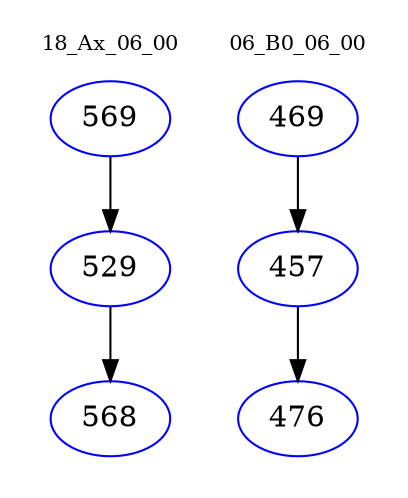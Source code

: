 digraph{
subgraph cluster_0 {
color = white
label = "18_Ax_06_00";
fontsize=10;
T0_569 [label="569", color="blue"]
T0_569 -> T0_529 [color="black"]
T0_529 [label="529", color="blue"]
T0_529 -> T0_568 [color="black"]
T0_568 [label="568", color="blue"]
}
subgraph cluster_1 {
color = white
label = "06_B0_06_00";
fontsize=10;
T1_469 [label="469", color="blue"]
T1_469 -> T1_457 [color="black"]
T1_457 [label="457", color="blue"]
T1_457 -> T1_476 [color="black"]
T1_476 [label="476", color="blue"]
}
}
